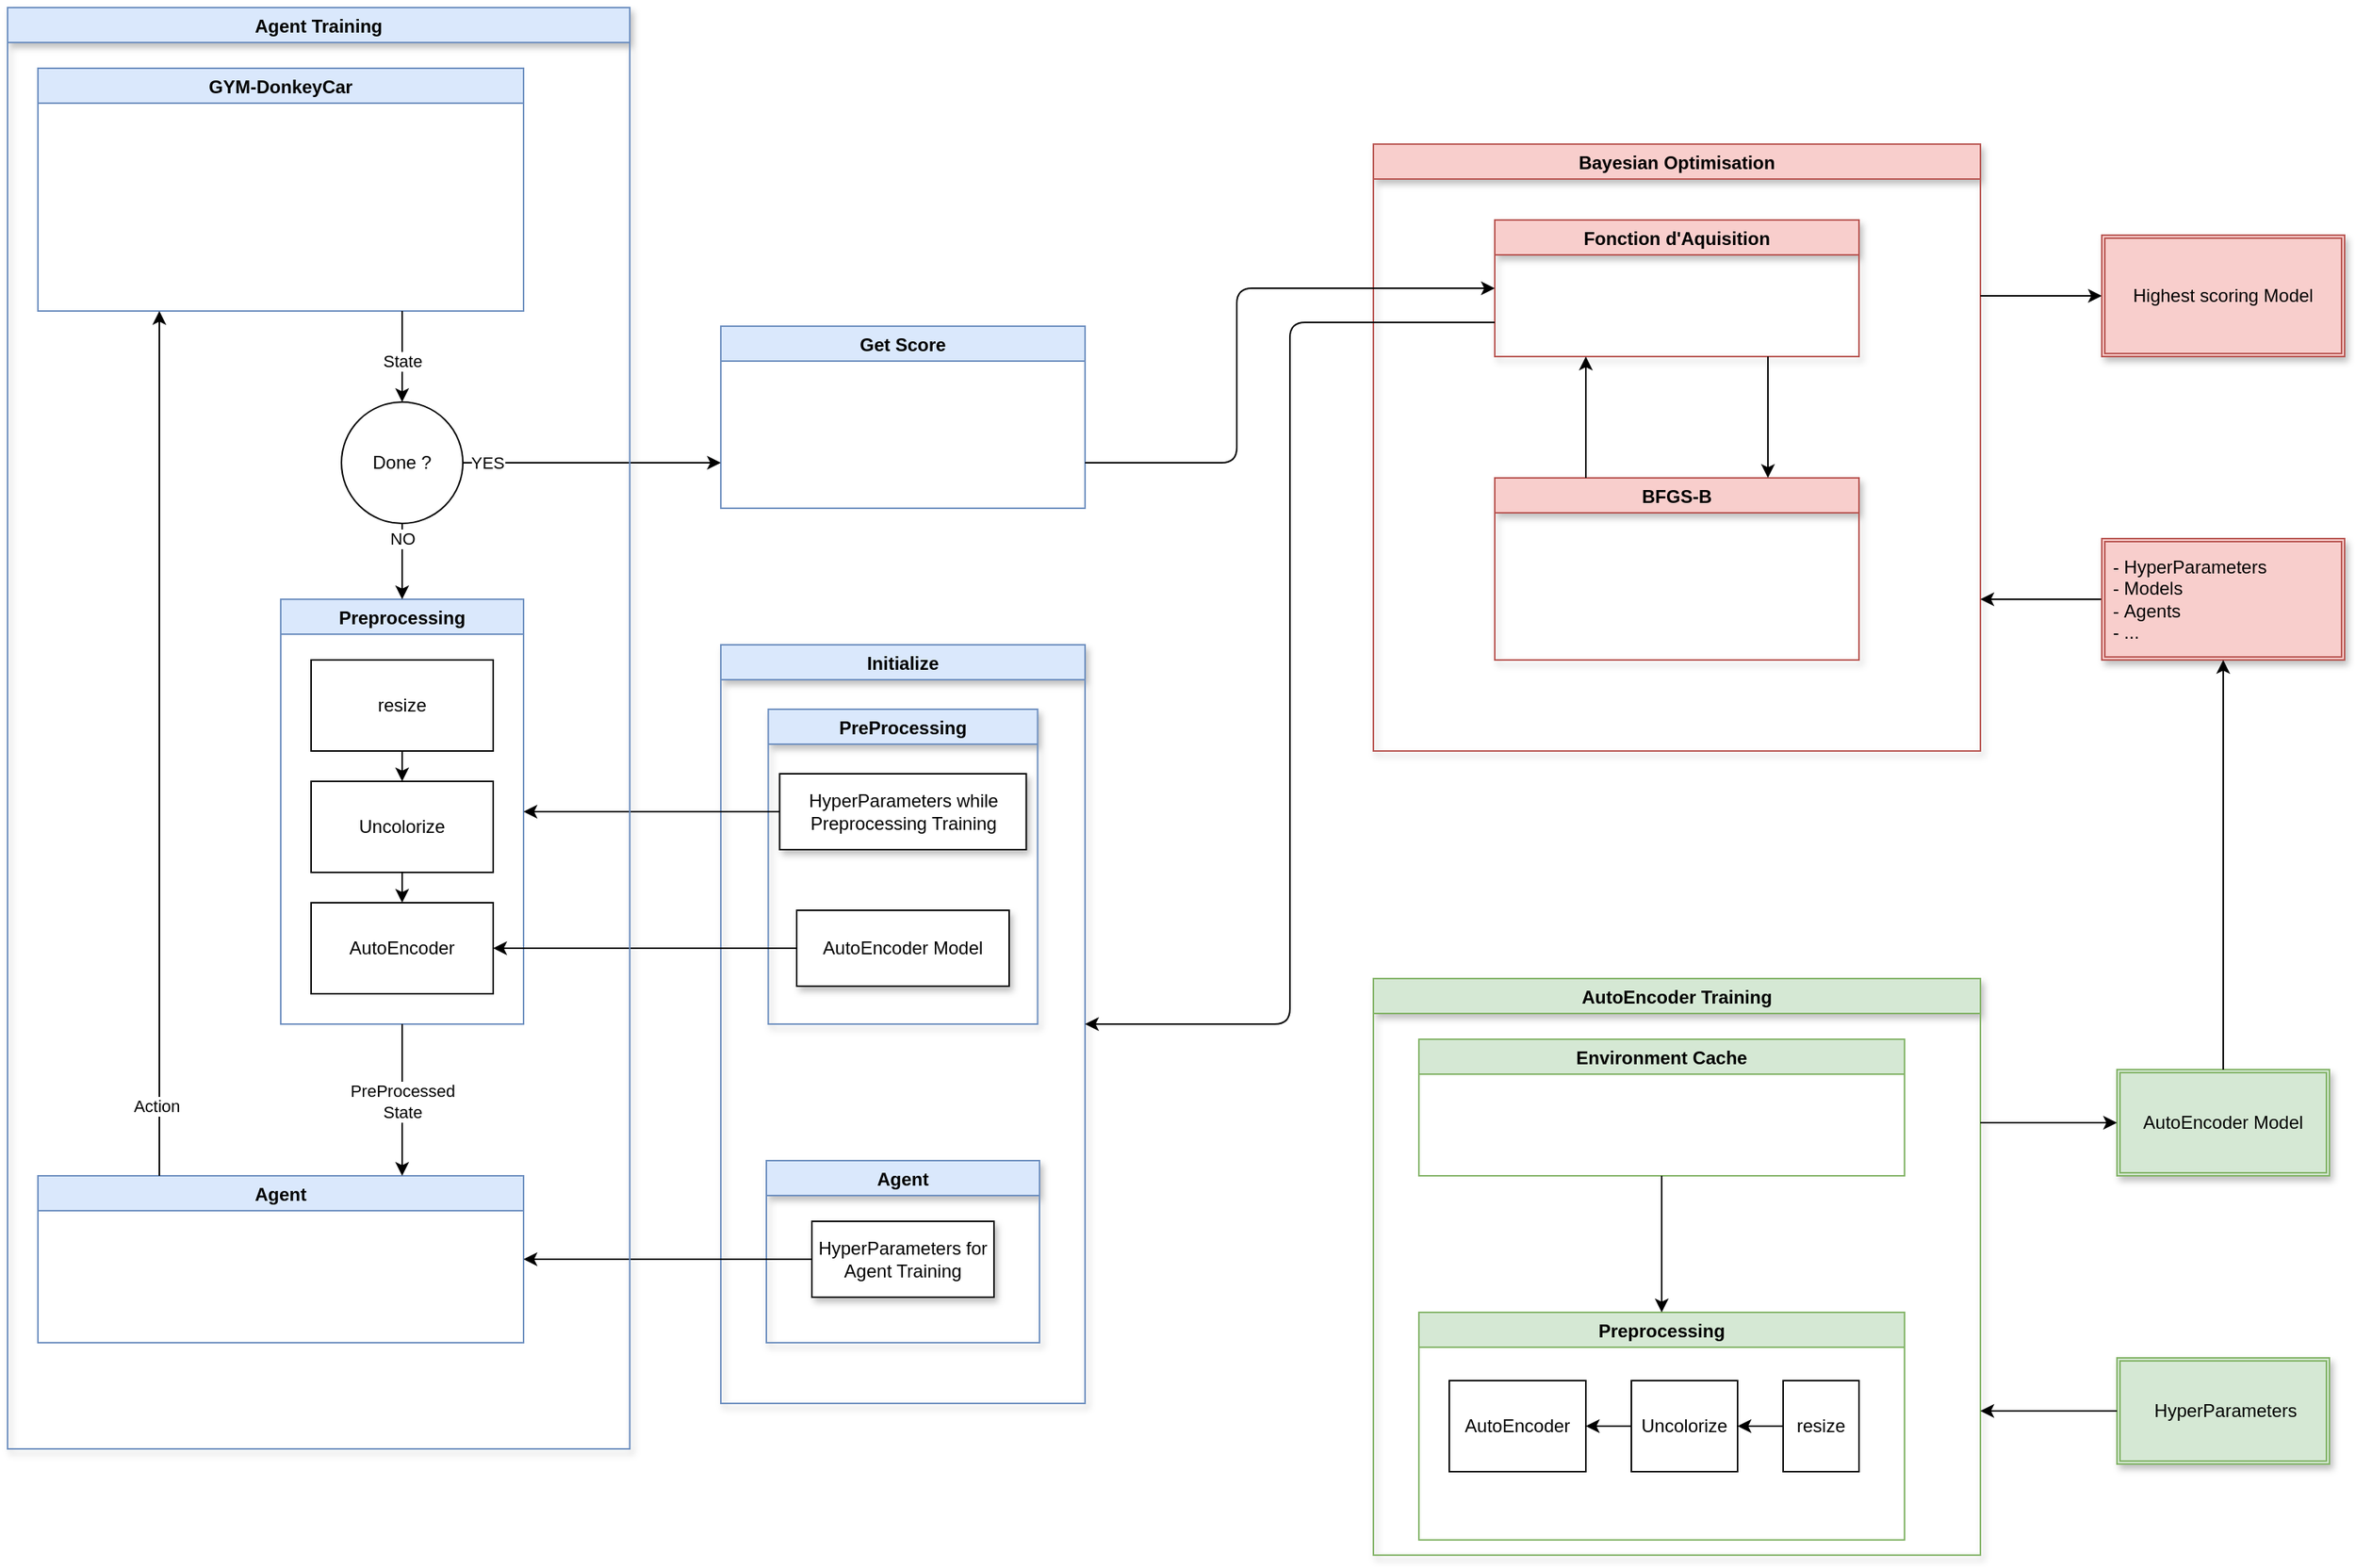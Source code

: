 <mxfile version="14.7.3" type="device"><diagram id="Vt_po9zPpvrKCUECStPM" name="Page-1"><mxGraphModel dx="1775" dy="983" grid="1" gridSize="10" guides="1" tooltips="1" connect="1" arrows="1" fold="1" page="1" pageScale="1" pageWidth="1700" pageHeight="1100" math="0" shadow="0"><root><mxCell id="0"/><mxCell id="1" parent="0"/><mxCell id="XcpDKoMV5yxP9mTC_V1W-1" value="Preprocessing" style="swimlane;fillColor=#dae8fc;strokeColor=#6c8ebf;" vertex="1" parent="1"><mxGeometry x="320" y="390" width="160" height="280" as="geometry"/></mxCell><mxCell id="XcpDKoMV5yxP9mTC_V1W-3" value="AutoEncoder" style="whiteSpace=wrap;html=1;" vertex="1" parent="XcpDKoMV5yxP9mTC_V1W-1"><mxGeometry x="20" y="200" width="120" height="60" as="geometry"/></mxCell><mxCell id="XcpDKoMV5yxP9mTC_V1W-2" value="resize" style="whiteSpace=wrap;html=1;" vertex="1" parent="XcpDKoMV5yxP9mTC_V1W-1"><mxGeometry x="20" y="40" width="120" height="60" as="geometry"/></mxCell><mxCell id="XcpDKoMV5yxP9mTC_V1W-4" value="Uncolorize" style="whiteSpace=wrap;html=1;" vertex="1" parent="XcpDKoMV5yxP9mTC_V1W-1"><mxGeometry x="20" y="120" width="120" height="60" as="geometry"/></mxCell><mxCell id="XcpDKoMV5yxP9mTC_V1W-5" value="" style="endArrow=classic;html=1;exitX=0.5;exitY=1;exitDx=0;exitDy=0;entryX=0.5;entryY=0;entryDx=0;entryDy=0;" edge="1" parent="XcpDKoMV5yxP9mTC_V1W-1" source="XcpDKoMV5yxP9mTC_V1W-2" target="XcpDKoMV5yxP9mTC_V1W-4"><mxGeometry width="50" height="50" relative="1" as="geometry"><mxPoint x="290" y="50" as="sourcePoint"/><mxPoint x="340" as="targetPoint"/></mxGeometry></mxCell><mxCell id="XcpDKoMV5yxP9mTC_V1W-6" value="" style="endArrow=classic;html=1;exitX=0.5;exitY=1;exitDx=0;exitDy=0;entryX=0.5;entryY=0;entryDx=0;entryDy=0;" edge="1" parent="XcpDKoMV5yxP9mTC_V1W-1" source="XcpDKoMV5yxP9mTC_V1W-4" target="XcpDKoMV5yxP9mTC_V1W-3"><mxGeometry width="50" height="50" relative="1" as="geometry"><mxPoint x="290" y="50" as="sourcePoint"/><mxPoint x="340" as="targetPoint"/></mxGeometry></mxCell><mxCell id="XcpDKoMV5yxP9mTC_V1W-7" value="Agent" style="swimlane;fillColor=#dae8fc;strokeColor=#6c8ebf;" vertex="1" parent="1"><mxGeometry x="160" y="770" width="320" height="110" as="geometry"/></mxCell><mxCell id="XcpDKoMV5yxP9mTC_V1W-8" value="" style="endArrow=classic;html=1;entryX=0.75;entryY=0;entryDx=0;entryDy=0;exitX=0.5;exitY=1;exitDx=0;exitDy=0;" edge="1" parent="1" source="XcpDKoMV5yxP9mTC_V1W-1" target="XcpDKoMV5yxP9mTC_V1W-7"><mxGeometry width="50" height="50" relative="1" as="geometry"><mxPoint x="390" y="670" as="sourcePoint"/><mxPoint x="590" y="590" as="targetPoint"/></mxGeometry></mxCell><mxCell id="XcpDKoMV5yxP9mTC_V1W-19" value="PreProcessed&lt;br&gt;State" style="edgeLabel;html=1;align=center;verticalAlign=middle;resizable=0;points=[];" vertex="1" connectable="0" parent="XcpDKoMV5yxP9mTC_V1W-8"><mxGeometry x="0.505" y="1" relative="1" as="geometry"><mxPoint x="-1" y="-25" as="offset"/></mxGeometry></mxCell><mxCell id="XcpDKoMV5yxP9mTC_V1W-10" value="GYM-DonkeyCar" style="swimlane;fillColor=#dae8fc;strokeColor=#6c8ebf;" vertex="1" parent="1"><mxGeometry x="160" y="40" width="320" height="160" as="geometry"/></mxCell><mxCell id="XcpDKoMV5yxP9mTC_V1W-11" value="" style="endArrow=classic;html=1;exitX=0.75;exitY=1;exitDx=0;exitDy=0;entryX=0.5;entryY=0;entryDx=0;entryDy=0;" edge="1" parent="1" source="XcpDKoMV5yxP9mTC_V1W-10" target="XcpDKoMV5yxP9mTC_V1W-12"><mxGeometry width="50" height="50" relative="1" as="geometry"><mxPoint x="540" y="500" as="sourcePoint"/><mxPoint x="400" y="280" as="targetPoint"/></mxGeometry></mxCell><mxCell id="XcpDKoMV5yxP9mTC_V1W-18" value="State" style="edgeLabel;html=1;align=center;verticalAlign=middle;resizable=0;points=[];shadow=1;" vertex="1" connectable="0" parent="XcpDKoMV5yxP9mTC_V1W-11"><mxGeometry x="-0.239" y="1" relative="1" as="geometry"><mxPoint x="-1" y="10" as="offset"/></mxGeometry></mxCell><mxCell id="XcpDKoMV5yxP9mTC_V1W-12" value="Done ?" style="ellipse;whiteSpace=wrap;html=1;aspect=fixed;" vertex="1" parent="1"><mxGeometry x="360" y="260" width="80" height="80" as="geometry"/></mxCell><mxCell id="XcpDKoMV5yxP9mTC_V1W-13" value="" style="endArrow=classic;html=1;exitX=0.5;exitY=1;exitDx=0;exitDy=0;entryX=0.5;entryY=0;entryDx=0;entryDy=0;" edge="1" parent="1" source="XcpDKoMV5yxP9mTC_V1W-12" target="XcpDKoMV5yxP9mTC_V1W-1"><mxGeometry width="50" height="50" relative="1" as="geometry"><mxPoint x="540" y="500" as="sourcePoint"/><mxPoint x="590" y="450" as="targetPoint"/></mxGeometry></mxCell><mxCell id="XcpDKoMV5yxP9mTC_V1W-14" value="NO" style="edgeLabel;html=1;align=center;verticalAlign=middle;resizable=0;points=[];" vertex="1" connectable="0" parent="XcpDKoMV5yxP9mTC_V1W-13"><mxGeometry x="-0.441" y="1" relative="1" as="geometry"><mxPoint x="-1" y="-4" as="offset"/></mxGeometry></mxCell><mxCell id="XcpDKoMV5yxP9mTC_V1W-17" value="Get Score" style="swimlane;fillColor=#dae8fc;strokeColor=#6c8ebf;" vertex="1" parent="1"><mxGeometry x="610" y="210" width="240" height="120" as="geometry"/></mxCell><mxCell id="XcpDKoMV5yxP9mTC_V1W-21" value="" style="endArrow=classic;html=1;exitX=1;exitY=0.5;exitDx=0;exitDy=0;entryX=0;entryY=0.75;entryDx=0;entryDy=0;" edge="1" parent="1" source="XcpDKoMV5yxP9mTC_V1W-12" target="XcpDKoMV5yxP9mTC_V1W-17"><mxGeometry width="50" height="50" relative="1" as="geometry"><mxPoint x="540" y="450" as="sourcePoint"/><mxPoint x="640" y="300" as="targetPoint"/></mxGeometry></mxCell><mxCell id="XcpDKoMV5yxP9mTC_V1W-24" value="YES" style="edgeLabel;html=1;align=center;verticalAlign=middle;resizable=0;points=[];" vertex="1" connectable="0" parent="XcpDKoMV5yxP9mTC_V1W-21"><mxGeometry x="-0.809" relative="1" as="geometry"><mxPoint as="offset"/></mxGeometry></mxCell><mxCell id="XcpDKoMV5yxP9mTC_V1W-22" value="" style="endArrow=classic;html=1;exitX=0.25;exitY=0;exitDx=0;exitDy=0;" edge="1" parent="1" source="XcpDKoMV5yxP9mTC_V1W-7"><mxGeometry width="50" height="50" relative="1" as="geometry"><mxPoint x="540" y="450" as="sourcePoint"/><mxPoint x="240" y="200" as="targetPoint"/></mxGeometry></mxCell><mxCell id="XcpDKoMV5yxP9mTC_V1W-23" value="Action" style="edgeLabel;html=1;align=center;verticalAlign=middle;resizable=0;points=[];" vertex="1" connectable="0" parent="XcpDKoMV5yxP9mTC_V1W-22"><mxGeometry x="-0.836" y="2" relative="1" as="geometry"><mxPoint as="offset"/></mxGeometry></mxCell><mxCell id="XcpDKoMV5yxP9mTC_V1W-25" value="Initialize" style="swimlane;shadow=1;fillColor=#dae8fc;strokeColor=#6c8ebf;" vertex="1" parent="1"><mxGeometry x="610" y="420" width="240" height="500" as="geometry"/></mxCell><mxCell id="XcpDKoMV5yxP9mTC_V1W-26" value="Agent" style="swimlane;shadow=1;fillColor=#dae8fc;strokeColor=#6c8ebf;" vertex="1" parent="XcpDKoMV5yxP9mTC_V1W-25"><mxGeometry x="30" y="340" width="180" height="120" as="geometry"/></mxCell><mxCell id="XcpDKoMV5yxP9mTC_V1W-43" value="&lt;span&gt;HyperParameters for Agent Training&lt;/span&gt;" style="rounded=0;whiteSpace=wrap;html=1;shadow=1;" vertex="1" parent="XcpDKoMV5yxP9mTC_V1W-26"><mxGeometry x="30" y="40" width="120" height="50" as="geometry"/></mxCell><mxCell id="XcpDKoMV5yxP9mTC_V1W-28" value="PreProcessing" style="swimlane;shadow=1;fillColor=#dae8fc;strokeColor=#6c8ebf;" vertex="1" parent="XcpDKoMV5yxP9mTC_V1W-25"><mxGeometry x="31.25" y="42.5" width="177.5" height="207.5" as="geometry"/></mxCell><mxCell id="XcpDKoMV5yxP9mTC_V1W-39" value="&lt;span&gt;HyperParameters while Preprocessing Training&lt;/span&gt;" style="rounded=0;whiteSpace=wrap;html=1;shadow=1;" vertex="1" parent="XcpDKoMV5yxP9mTC_V1W-28"><mxGeometry x="7.5" y="42.5" width="162.5" height="50" as="geometry"/></mxCell><mxCell id="XcpDKoMV5yxP9mTC_V1W-40" value="AutoEncoder Model" style="rounded=0;whiteSpace=wrap;html=1;shadow=1;" vertex="1" parent="XcpDKoMV5yxP9mTC_V1W-28"><mxGeometry x="18.75" y="132.5" width="140" height="50" as="geometry"/></mxCell><mxCell id="XcpDKoMV5yxP9mTC_V1W-32" value="" style="edgeStyle=elbowEdgeStyle;elbow=horizontal;endArrow=classic;html=1;exitX=0;exitY=0.5;exitDx=0;exitDy=0;entryX=1;entryY=0.5;entryDx=0;entryDy=0;" edge="1" parent="1" source="XcpDKoMV5yxP9mTC_V1W-39" target="XcpDKoMV5yxP9mTC_V1W-1"><mxGeometry width="50" height="50" relative="1" as="geometry"><mxPoint x="540" y="450" as="sourcePoint"/><mxPoint x="590" y="400" as="targetPoint"/></mxGeometry></mxCell><mxCell id="XcpDKoMV5yxP9mTC_V1W-41" value="" style="endArrow=classic;html=1;exitX=0;exitY=0.5;exitDx=0;exitDy=0;entryX=1;entryY=0.5;entryDx=0;entryDy=0;" edge="1" parent="1" source="XcpDKoMV5yxP9mTC_V1W-40" target="XcpDKoMV5yxP9mTC_V1W-3"><mxGeometry width="50" height="50" relative="1" as="geometry"><mxPoint x="540" y="560" as="sourcePoint"/><mxPoint x="590" y="510" as="targetPoint"/></mxGeometry></mxCell><mxCell id="XcpDKoMV5yxP9mTC_V1W-42" value="" style="endArrow=classic;html=1;exitX=0;exitY=0.5;exitDx=0;exitDy=0;" edge="1" parent="1" source="XcpDKoMV5yxP9mTC_V1W-43"><mxGeometry width="50" height="50" relative="1" as="geometry"><mxPoint x="540" y="560" as="sourcePoint"/><mxPoint x="480" y="825" as="targetPoint"/></mxGeometry></mxCell><mxCell id="XcpDKoMV5yxP9mTC_V1W-44" value="Bayesian Optimisation" style="swimlane;shadow=1;fillColor=#f8cecc;strokeColor=#b85450;" vertex="1" parent="1"><mxGeometry x="1040" y="90" width="400" height="400" as="geometry"/></mxCell><mxCell id="XcpDKoMV5yxP9mTC_V1W-45" value="Fonction d'Aquisition" style="swimlane;shadow=1;fillColor=#f8cecc;strokeColor=#b85450;" vertex="1" parent="XcpDKoMV5yxP9mTC_V1W-44"><mxGeometry x="80" y="50" width="240" height="90" as="geometry"/></mxCell><mxCell id="XcpDKoMV5yxP9mTC_V1W-46" value="BFGS-B" style="swimlane;shadow=1;fillColor=#f8cecc;strokeColor=#b85450;" vertex="1" parent="XcpDKoMV5yxP9mTC_V1W-44"><mxGeometry x="80" y="220" width="240" height="120" as="geometry"/></mxCell><mxCell id="XcpDKoMV5yxP9mTC_V1W-47" value="" style="endArrow=classic;html=1;exitX=0.25;exitY=0;exitDx=0;exitDy=0;entryX=0.25;entryY=1;entryDx=0;entryDy=0;" edge="1" parent="XcpDKoMV5yxP9mTC_V1W-44" source="XcpDKoMV5yxP9mTC_V1W-46" target="XcpDKoMV5yxP9mTC_V1W-45"><mxGeometry width="50" height="50" relative="1" as="geometry"><mxPoint x="-60" y="370" as="sourcePoint"/><mxPoint x="-10" y="320" as="targetPoint"/></mxGeometry></mxCell><mxCell id="XcpDKoMV5yxP9mTC_V1W-48" value="" style="endArrow=classic;html=1;exitX=0.75;exitY=1;exitDx=0;exitDy=0;entryX=0.75;entryY=0;entryDx=0;entryDy=0;" edge="1" parent="XcpDKoMV5yxP9mTC_V1W-44" source="XcpDKoMV5yxP9mTC_V1W-45" target="XcpDKoMV5yxP9mTC_V1W-46"><mxGeometry width="50" height="50" relative="1" as="geometry"><mxPoint x="-60" y="370" as="sourcePoint"/><mxPoint x="-10" y="320" as="targetPoint"/></mxGeometry></mxCell><mxCell id="XcpDKoMV5yxP9mTC_V1W-50" value="" style="edgeStyle=elbowEdgeStyle;elbow=horizontal;endArrow=classic;html=1;exitX=0;exitY=0.75;exitDx=0;exitDy=0;entryX=1;entryY=0.5;entryDx=0;entryDy=0;" edge="1" parent="1" source="XcpDKoMV5yxP9mTC_V1W-45" target="XcpDKoMV5yxP9mTC_V1W-25"><mxGeometry width="50" height="50" relative="1" as="geometry"><mxPoint x="910" y="390" as="sourcePoint"/><mxPoint x="960" y="340" as="targetPoint"/></mxGeometry></mxCell><mxCell id="XcpDKoMV5yxP9mTC_V1W-51" value="" style="edgeStyle=elbowEdgeStyle;elbow=horizontal;endArrow=classic;html=1;exitX=1;exitY=0.75;exitDx=0;exitDy=0;entryX=0;entryY=0.5;entryDx=0;entryDy=0;" edge="1" parent="1" source="XcpDKoMV5yxP9mTC_V1W-17" target="XcpDKoMV5yxP9mTC_V1W-45"><mxGeometry width="50" height="50" relative="1" as="geometry"><mxPoint x="980" y="530" as="sourcePoint"/><mxPoint x="840" y="280" as="targetPoint"/><Array as="points"><mxPoint x="950" y="240"/></Array></mxGeometry></mxCell><mxCell id="XcpDKoMV5yxP9mTC_V1W-53" value="" style="endArrow=classic;html=1;entryX=1;entryY=0.75;entryDx=0;entryDy=0;exitX=0;exitY=0.5;exitDx=0;exitDy=0;" edge="1" parent="1" source="XcpDKoMV5yxP9mTC_V1W-57" target="XcpDKoMV5yxP9mTC_V1W-44"><mxGeometry width="50" height="50" relative="1" as="geometry"><mxPoint x="1490" y="420" as="sourcePoint"/><mxPoint x="1430" y="519.66" as="targetPoint"/></mxGeometry></mxCell><mxCell id="XcpDKoMV5yxP9mTC_V1W-55" value="" style="endArrow=classic;html=1;exitX=1;exitY=0.25;exitDx=0;exitDy=0;entryX=0;entryY=0.5;entryDx=0;entryDy=0;" edge="1" parent="1" source="XcpDKoMV5yxP9mTC_V1W-44" target="XcpDKoMV5yxP9mTC_V1W-56"><mxGeometry width="50" height="50" relative="1" as="geometry"><mxPoint x="980" y="510" as="sourcePoint"/><mxPoint x="1520" y="390" as="targetPoint"/></mxGeometry></mxCell><mxCell id="XcpDKoMV5yxP9mTC_V1W-56" value="Highest scoring Model" style="shape=ext;double=1;rounded=0;whiteSpace=wrap;html=1;shadow=1;fillColor=#f8cecc;strokeColor=#b85450;" vertex="1" parent="1"><mxGeometry x="1520" y="150" width="160" height="80" as="geometry"/></mxCell><mxCell id="XcpDKoMV5yxP9mTC_V1W-57" value="&lt;span&gt;&amp;nbsp;- HyperParameters&lt;/span&gt;&lt;br&gt;&lt;span&gt;&amp;nbsp;-&amp;nbsp;Models&lt;/span&gt;&lt;br&gt;&lt;span&gt;&amp;nbsp;-&amp;nbsp;Agents&lt;/span&gt;&lt;br&gt;&lt;span&gt;&amp;nbsp;- ...&lt;/span&gt;" style="shape=ext;double=1;rounded=0;whiteSpace=wrap;html=1;shadow=1;align=left;fillColor=#f8cecc;strokeColor=#b85450;" vertex="1" parent="1"><mxGeometry x="1520" y="350" width="160" height="80" as="geometry"/></mxCell><mxCell id="XcpDKoMV5yxP9mTC_V1W-58" value="Agent Training" style="swimlane;shadow=1;fillColor=#DAE8FC;strokeColor=#6c8ebf;" vertex="1" parent="1"><mxGeometry x="140" width="410" height="950" as="geometry"/></mxCell><mxCell id="XcpDKoMV5yxP9mTC_V1W-60" value="AutoEncoder Training" style="swimlane;shadow=1;fillColor=#d5e8d4;strokeColor=#82b366;" vertex="1" parent="1"><mxGeometry x="1040" y="640" width="400" height="380" as="geometry"/></mxCell><mxCell id="XcpDKoMV5yxP9mTC_V1W-61" value="Environment Cache" style="swimlane;fillColor=#d5e8d4;strokeColor=#82b366;" vertex="1" parent="XcpDKoMV5yxP9mTC_V1W-60"><mxGeometry x="30" y="40" width="320" height="90" as="geometry"/></mxCell><mxCell id="XcpDKoMV5yxP9mTC_V1W-62" value="Preprocessing" style="swimlane;fillColor=#d5e8d4;strokeColor=#82b366;" vertex="1" parent="XcpDKoMV5yxP9mTC_V1W-60"><mxGeometry x="30" y="220" width="320" height="150" as="geometry"/></mxCell><mxCell id="XcpDKoMV5yxP9mTC_V1W-64" value="resize" style="whiteSpace=wrap;html=1;" vertex="1" parent="XcpDKoMV5yxP9mTC_V1W-62"><mxGeometry x="240" y="45" width="50" height="60" as="geometry"/></mxCell><mxCell id="XcpDKoMV5yxP9mTC_V1W-65" value="Uncolorize" style="whiteSpace=wrap;html=1;" vertex="1" parent="XcpDKoMV5yxP9mTC_V1W-62"><mxGeometry x="140" y="45" width="70" height="60" as="geometry"/></mxCell><mxCell id="XcpDKoMV5yxP9mTC_V1W-66" value="" style="endArrow=classic;html=1;exitX=0;exitY=0.5;exitDx=0;exitDy=0;entryX=1;entryY=0.5;entryDx=0;entryDy=0;" edge="1" parent="XcpDKoMV5yxP9mTC_V1W-62" source="XcpDKoMV5yxP9mTC_V1W-64" target="XcpDKoMV5yxP9mTC_V1W-65"><mxGeometry width="50" height="50" relative="1" as="geometry"><mxPoint x="290" y="45" as="sourcePoint"/><mxPoint x="340" y="-5" as="targetPoint"/></mxGeometry></mxCell><mxCell id="XcpDKoMV5yxP9mTC_V1W-63" value="AutoEncoder" style="whiteSpace=wrap;html=1;" vertex="1" parent="XcpDKoMV5yxP9mTC_V1W-62"><mxGeometry x="20" y="45" width="90" height="60" as="geometry"/></mxCell><mxCell id="XcpDKoMV5yxP9mTC_V1W-67" value="" style="endArrow=classic;html=1;entryX=1;entryY=0.5;entryDx=0;entryDy=0;exitX=0;exitY=0.5;exitDx=0;exitDy=0;" edge="1" parent="XcpDKoMV5yxP9mTC_V1W-62" source="XcpDKoMV5yxP9mTC_V1W-65" target="XcpDKoMV5yxP9mTC_V1W-63"><mxGeometry width="50" height="50" relative="1" as="geometry"><mxPoint x="100" y="125" as="sourcePoint"/><mxPoint x="340" y="-5" as="targetPoint"/></mxGeometry></mxCell><mxCell id="XcpDKoMV5yxP9mTC_V1W-73" value="" style="endArrow=classic;html=1;entryX=0.5;entryY=0;entryDx=0;entryDy=0;exitX=0.5;exitY=1;exitDx=0;exitDy=0;" edge="1" parent="XcpDKoMV5yxP9mTC_V1W-60" source="XcpDKoMV5yxP9mTC_V1W-61" target="XcpDKoMV5yxP9mTC_V1W-62"><mxGeometry width="50" height="50" relative="1" as="geometry"><mxPoint x="190" y="140" as="sourcePoint"/><mxPoint x="-10" y="-90" as="targetPoint"/></mxGeometry></mxCell><mxCell id="XcpDKoMV5yxP9mTC_V1W-70" value="&lt;span&gt;&amp;nbsp;HyperParameters&lt;/span&gt;" style="shape=ext;double=1;rounded=0;whiteSpace=wrap;html=1;shadow=1;align=center;fillColor=#d5e8d4;strokeColor=#82b366;" vertex="1" parent="1"><mxGeometry x="1530" y="890" width="140" height="70" as="geometry"/></mxCell><mxCell id="XcpDKoMV5yxP9mTC_V1W-71" value="" style="endArrow=classic;html=1;exitX=0;exitY=0.5;exitDx=0;exitDy=0;entryX=1;entryY=0.75;entryDx=0;entryDy=0;" edge="1" parent="1" source="XcpDKoMV5yxP9mTC_V1W-70" target="XcpDKoMV5yxP9mTC_V1W-60"><mxGeometry width="50" height="50" relative="1" as="geometry"><mxPoint x="980" y="600" as="sourcePoint"/><mxPoint x="1030" y="550" as="targetPoint"/></mxGeometry></mxCell><mxCell id="XcpDKoMV5yxP9mTC_V1W-74" value="AutoEncoder Model" style="shape=ext;double=1;rounded=0;whiteSpace=wrap;html=1;shadow=1;fillColor=#d5e8d4;strokeColor=#82b366;" vertex="1" parent="1"><mxGeometry x="1530" y="700" width="140" height="70" as="geometry"/></mxCell><mxCell id="XcpDKoMV5yxP9mTC_V1W-75" value="" style="endArrow=classic;html=1;exitX=0.5;exitY=0;exitDx=0;exitDy=0;entryX=0.5;entryY=1;entryDx=0;entryDy=0;" edge="1" parent="1" source="XcpDKoMV5yxP9mTC_V1W-74" target="XcpDKoMV5yxP9mTC_V1W-57"><mxGeometry width="50" height="50" relative="1" as="geometry"><mxPoint x="980" y="600" as="sourcePoint"/><mxPoint x="1030" y="550" as="targetPoint"/></mxGeometry></mxCell><mxCell id="XcpDKoMV5yxP9mTC_V1W-76" value="" style="endArrow=classic;html=1;exitX=1;exitY=0.25;exitDx=0;exitDy=0;entryX=0;entryY=0.5;entryDx=0;entryDy=0;" edge="1" parent="1" source="XcpDKoMV5yxP9mTC_V1W-60" target="XcpDKoMV5yxP9mTC_V1W-74"><mxGeometry width="50" height="50" relative="1" as="geometry"><mxPoint x="1420" y="770" as="sourcePoint"/><mxPoint x="1030" y="550" as="targetPoint"/></mxGeometry></mxCell></root></mxGraphModel></diagram></mxfile>